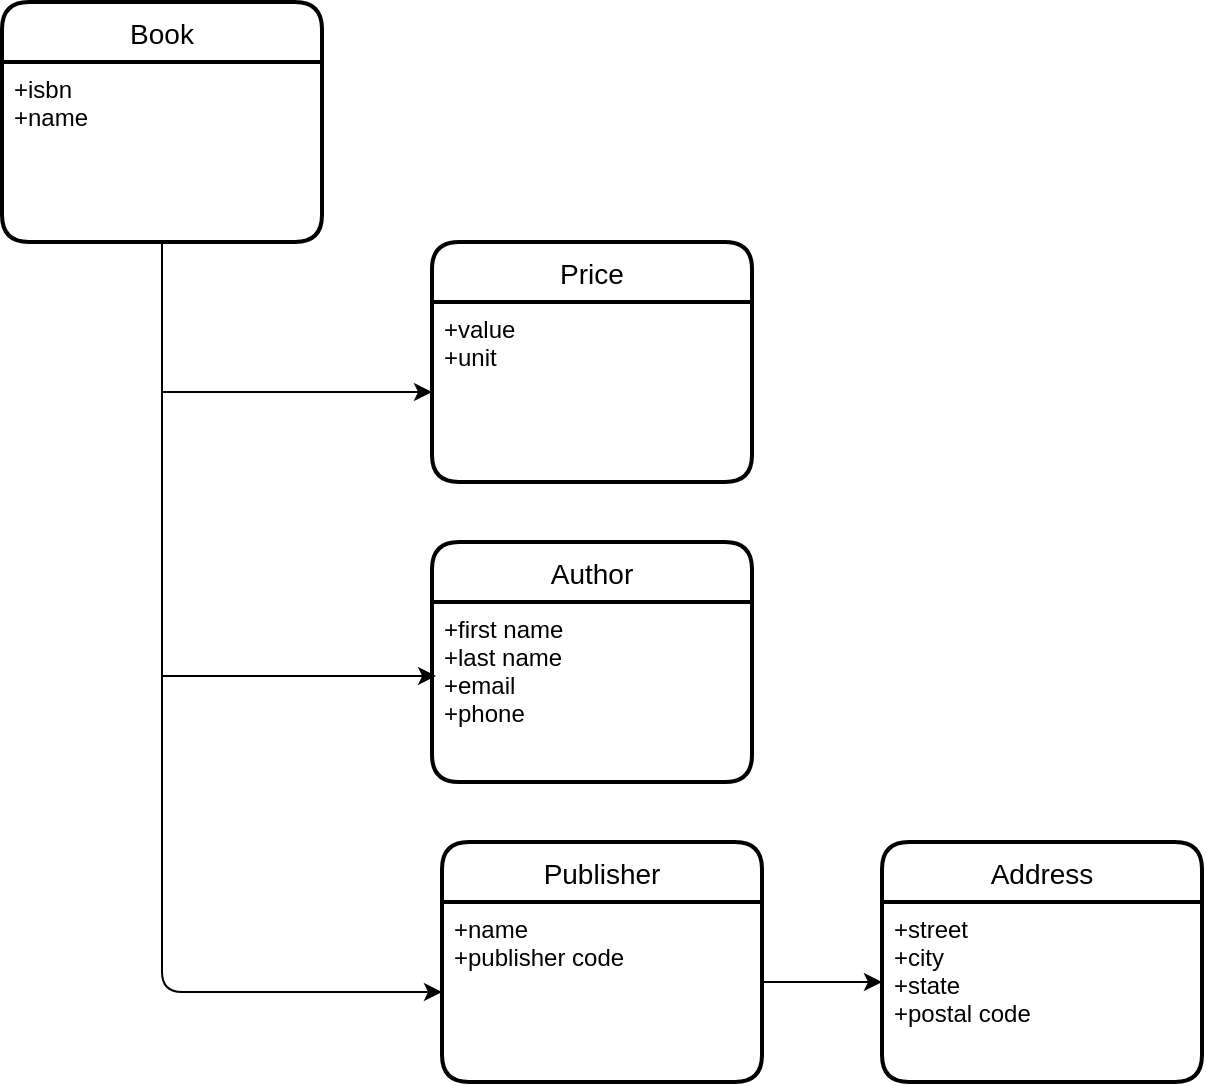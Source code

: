 <mxfile version="13.0.9" type="device"><diagram id="xGUP9sVtRQJ85gv3O0xQ" name="Page-1"><mxGraphModel dx="660" dy="783" grid="1" gridSize="10" guides="1" tooltips="1" connect="1" arrows="1" fold="1" page="1" pageScale="1" pageWidth="850" pageHeight="1100" math="0" shadow="0"><root><mxCell id="0"/><mxCell id="1" parent="0"/><mxCell id="CeyH65u2jMkhnKWT_V7Z-17" value="" style="endArrow=classic;html=1;exitX=0.5;exitY=1;exitDx=0;exitDy=0;entryX=0;entryY=0.5;entryDx=0;entryDy=0;" edge="1" parent="1" source="CeyH65u2jMkhnKWT_V7Z-40" target="CeyH65u2jMkhnKWT_V7Z-36"><mxGeometry width="50" height="50" relative="1" as="geometry"><mxPoint x="150" y="140" as="sourcePoint"/><mxPoint x="240" y="535" as="targetPoint"/><Array as="points"><mxPoint x="130" y="440"/><mxPoint x="130" y="535"/></Array></mxGeometry></mxCell><mxCell id="CeyH65u2jMkhnKWT_V7Z-18" value="" style="endArrow=classic;html=1;entryX=0;entryY=0.5;entryDx=0;entryDy=0;" edge="1" parent="1" target="CeyH65u2jMkhnKWT_V7Z-32"><mxGeometry width="50" height="50" relative="1" as="geometry"><mxPoint x="130" y="235" as="sourcePoint"/><mxPoint x="240" y="215" as="targetPoint"/></mxGeometry></mxCell><mxCell id="CeyH65u2jMkhnKWT_V7Z-19" value="" style="endArrow=classic;html=1;entryX=0.013;entryY=0.411;entryDx=0;entryDy=0;entryPerimeter=0;" edge="1" parent="1" target="CeyH65u2jMkhnKWT_V7Z-34"><mxGeometry width="50" height="50" relative="1" as="geometry"><mxPoint x="130" y="377" as="sourcePoint"/><mxPoint x="240" y="380" as="targetPoint"/></mxGeometry></mxCell><mxCell id="CeyH65u2jMkhnKWT_V7Z-39" value="Book" style="swimlane;childLayout=stackLayout;horizontal=1;startSize=30;horizontalStack=0;rounded=1;fontSize=14;fontStyle=0;strokeWidth=2;resizeParent=0;resizeLast=1;shadow=0;dashed=0;align=center;" vertex="1" parent="1"><mxGeometry x="50" y="40" width="160" height="120" as="geometry"/></mxCell><mxCell id="CeyH65u2jMkhnKWT_V7Z-40" value="+isbn&#10;+name&#10;" style="align=left;strokeColor=none;fillColor=none;spacingLeft=4;fontSize=12;verticalAlign=top;resizable=0;rotatable=0;part=1;" vertex="1" parent="CeyH65u2jMkhnKWT_V7Z-39"><mxGeometry y="30" width="160" height="90" as="geometry"/></mxCell><mxCell id="CeyH65u2jMkhnKWT_V7Z-31" value="Price" style="swimlane;childLayout=stackLayout;horizontal=1;startSize=30;horizontalStack=0;rounded=1;fontSize=14;fontStyle=0;strokeWidth=2;resizeParent=0;resizeLast=1;shadow=0;dashed=0;align=center;" vertex="1" parent="1"><mxGeometry x="265" y="160" width="160" height="120" as="geometry"/></mxCell><mxCell id="CeyH65u2jMkhnKWT_V7Z-32" value="+value&#10;+unit" style="align=left;strokeColor=none;fillColor=none;spacingLeft=4;fontSize=12;verticalAlign=top;resizable=0;rotatable=0;part=1;" vertex="1" parent="CeyH65u2jMkhnKWT_V7Z-31"><mxGeometry y="30" width="160" height="90" as="geometry"/></mxCell><mxCell id="CeyH65u2jMkhnKWT_V7Z-33" value="Author" style="swimlane;childLayout=stackLayout;horizontal=1;startSize=30;horizontalStack=0;rounded=1;fontSize=14;fontStyle=0;strokeWidth=2;resizeParent=0;resizeLast=1;shadow=0;dashed=0;align=center;" vertex="1" parent="1"><mxGeometry x="265" y="310" width="160" height="120" as="geometry"/></mxCell><mxCell id="CeyH65u2jMkhnKWT_V7Z-34" value="+first name&#10;+last name&#10;+email&#10;+phone" style="align=left;strokeColor=none;fillColor=none;spacingLeft=4;fontSize=12;verticalAlign=top;resizable=0;rotatable=0;part=1;" vertex="1" parent="CeyH65u2jMkhnKWT_V7Z-33"><mxGeometry y="30" width="160" height="90" as="geometry"/></mxCell><mxCell id="CeyH65u2jMkhnKWT_V7Z-35" value="Publisher" style="swimlane;childLayout=stackLayout;horizontal=1;startSize=30;horizontalStack=0;rounded=1;fontSize=14;fontStyle=0;strokeWidth=2;resizeParent=0;resizeLast=1;shadow=0;dashed=0;align=center;" vertex="1" parent="1"><mxGeometry x="270" y="460" width="160" height="120" as="geometry"/></mxCell><mxCell id="CeyH65u2jMkhnKWT_V7Z-36" value="+name&#10;+publisher code&#10;" style="align=left;strokeColor=none;fillColor=none;spacingLeft=4;fontSize=12;verticalAlign=top;resizable=0;rotatable=0;part=1;" vertex="1" parent="CeyH65u2jMkhnKWT_V7Z-35"><mxGeometry y="30" width="160" height="90" as="geometry"/></mxCell><mxCell id="CeyH65u2jMkhnKWT_V7Z-37" value="Address" style="swimlane;childLayout=stackLayout;horizontal=1;startSize=30;horizontalStack=0;rounded=1;fontSize=14;fontStyle=0;strokeWidth=2;resizeParent=0;resizeLast=1;shadow=0;dashed=0;align=center;" vertex="1" parent="1"><mxGeometry x="490" y="460" width="160" height="120" as="geometry"/></mxCell><mxCell id="CeyH65u2jMkhnKWT_V7Z-38" value="+street&#10;+city&#10;+state&#10;+postal code" style="align=left;strokeColor=none;fillColor=none;spacingLeft=4;fontSize=12;verticalAlign=top;resizable=0;rotatable=0;part=1;" vertex="1" parent="CeyH65u2jMkhnKWT_V7Z-37"><mxGeometry y="30" width="160" height="90" as="geometry"/></mxCell><mxCell id="CeyH65u2jMkhnKWT_V7Z-41" value="" style="edgeStyle=orthogonalEdgeStyle;rounded=0;orthogonalLoop=1;jettySize=auto;html=1;" edge="1" parent="1" source="CeyH65u2jMkhnKWT_V7Z-36" target="CeyH65u2jMkhnKWT_V7Z-38"><mxGeometry relative="1" as="geometry"><Array as="points"><mxPoint x="460" y="530"/><mxPoint x="460" y="530"/></Array></mxGeometry></mxCell></root></mxGraphModel></diagram></mxfile>